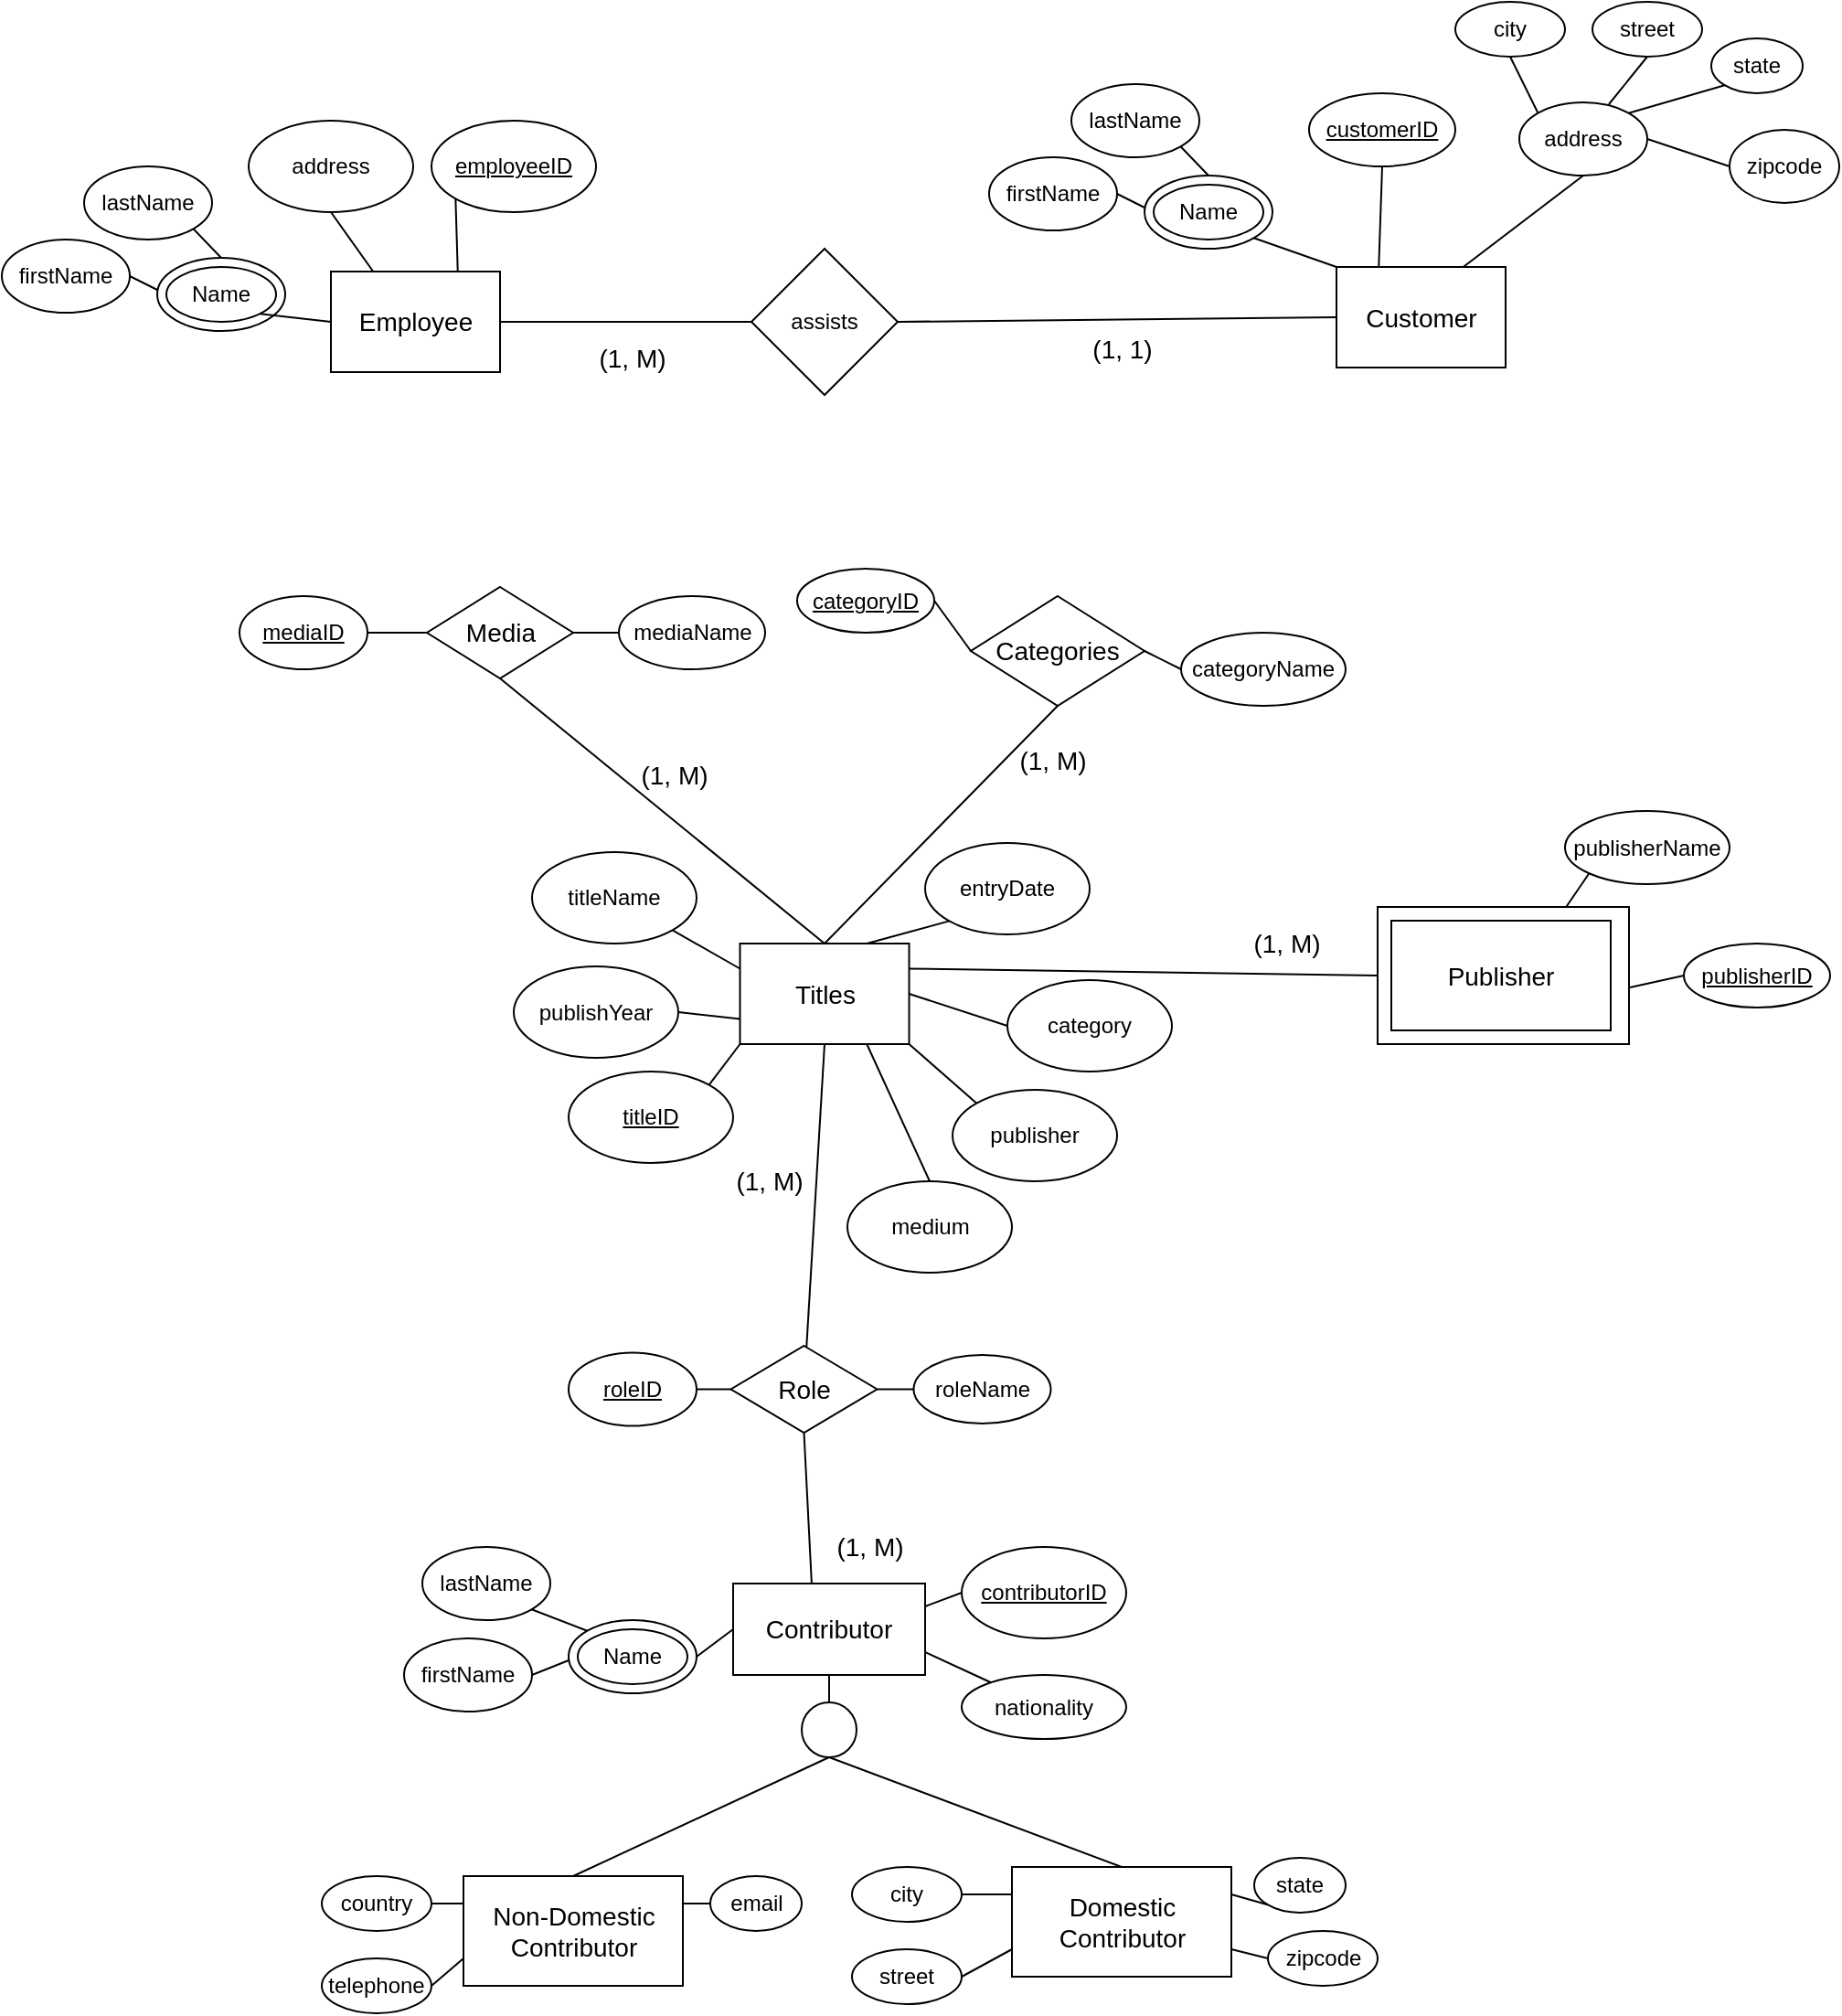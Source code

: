 <mxfile version="13.8.7" type="github">
  <diagram id="oKwaInCrn6BjiO55tSV1" name="Page-1">
    <mxGraphModel dx="15500" dy="8638" grid="1" gridSize="10" guides="1" tooltips="1" connect="1" arrows="1" fold="1" page="1" pageScale="1" pageWidth="850" pageHeight="1100" math="0" shadow="0">
      <root>
        <mxCell id="0" />
        <mxCell id="1" parent="0" />
        <mxCell id="83sN6i_9JTyQKwRUd1wk-8" value="" style="rounded=0;whiteSpace=wrap;html=1;" vertex="1" parent="1">
          <mxGeometry x="642.5" y="565" width="137.5" height="75" as="geometry" />
        </mxCell>
        <mxCell id="sUqxi3b8Aqugcw71bEUu-2" value="&lt;u&gt;employeeID&lt;/u&gt;" style="ellipse;whiteSpace=wrap;html=1;" parent="1" vertex="1">
          <mxGeometry x="125" y="135" width="90" height="50" as="geometry" />
        </mxCell>
        <mxCell id="sUqxi3b8Aqugcw71bEUu-5" value="address" style="ellipse;whiteSpace=wrap;html=1;" parent="1" vertex="1">
          <mxGeometry x="25" y="135" width="90" height="50" as="geometry" />
        </mxCell>
        <mxCell id="sUqxi3b8Aqugcw71bEUu-8" value="&lt;u&gt;customerID&lt;/u&gt;" style="ellipse;whiteSpace=wrap;html=1;" parent="1" vertex="1">
          <mxGeometry x="605" y="120" width="80" height="40" as="geometry" />
        </mxCell>
        <mxCell id="sUqxi3b8Aqugcw71bEUu-9" value="firstName" style="ellipse;whiteSpace=wrap;html=1;" parent="1" vertex="1">
          <mxGeometry x="430" y="155" width="70" height="40" as="geometry" />
        </mxCell>
        <mxCell id="sUqxi3b8Aqugcw71bEUu-10" value="&lt;div&gt;lastName&lt;/div&gt;" style="ellipse;whiteSpace=wrap;html=1;" parent="1" vertex="1">
          <mxGeometry x="475" y="115" width="70" height="40" as="geometry" />
        </mxCell>
        <mxCell id="sUqxi3b8Aqugcw71bEUu-11" value="address" style="ellipse;whiteSpace=wrap;html=1;" parent="1" vertex="1">
          <mxGeometry x="720" y="125" width="70" height="40" as="geometry" />
        </mxCell>
        <mxCell id="sUqxi3b8Aqugcw71bEUu-12" value="city" style="ellipse;whiteSpace=wrap;html=1;" parent="1" vertex="1">
          <mxGeometry x="685" y="70" width="60" height="30" as="geometry" />
        </mxCell>
        <mxCell id="sUqxi3b8Aqugcw71bEUu-13" value="&lt;div&gt;state&lt;/div&gt;" style="ellipse;whiteSpace=wrap;html=1;" parent="1" vertex="1">
          <mxGeometry x="825" y="90" width="50" height="30" as="geometry" />
        </mxCell>
        <mxCell id="sUqxi3b8Aqugcw71bEUu-14" value="zipcode" style="ellipse;whiteSpace=wrap;html=1;" parent="1" vertex="1">
          <mxGeometry x="835" y="140" width="60" height="40" as="geometry" />
        </mxCell>
        <mxCell id="sUqxi3b8Aqugcw71bEUu-15" value="street" style="ellipse;whiteSpace=wrap;html=1;" parent="1" vertex="1">
          <mxGeometry x="760" y="70" width="60" height="30" as="geometry" />
        </mxCell>
        <mxCell id="sUqxi3b8Aqugcw71bEUu-18" value="" style="endArrow=none;html=1;entryX=0.5;entryY=1;entryDx=0;entryDy=0;exitX=0.25;exitY=0;exitDx=0;exitDy=0;" parent="1" source="9zW7e_5ygwajDQlWND0z-40" target="sUqxi3b8Aqugcw71bEUu-5" edge="1">
          <mxGeometry width="50" height="50" relative="1" as="geometry">
            <mxPoint x="85" y="215" as="sourcePoint" />
            <mxPoint x="205" y="375" as="targetPoint" />
          </mxGeometry>
        </mxCell>
        <mxCell id="sUqxi3b8Aqugcw71bEUu-19" value="" style="endArrow=none;html=1;entryX=0;entryY=1;entryDx=0;entryDy=0;exitX=0.75;exitY=0;exitDx=0;exitDy=0;" parent="1" source="9zW7e_5ygwajDQlWND0z-40" target="sUqxi3b8Aqugcw71bEUu-2" edge="1">
          <mxGeometry width="50" height="50" relative="1" as="geometry">
            <mxPoint x="115" y="215" as="sourcePoint" />
            <mxPoint x="205" y="375" as="targetPoint" />
          </mxGeometry>
        </mxCell>
        <mxCell id="sUqxi3b8Aqugcw71bEUu-20" value="" style="endArrow=none;html=1;entryX=0;entryY=0;entryDx=0;entryDy=0;exitX=0.5;exitY=1;exitDx=0;exitDy=0;" parent="1" source="sUqxi3b8Aqugcw71bEUu-12" target="sUqxi3b8Aqugcw71bEUu-11" edge="1">
          <mxGeometry width="50" height="50" relative="1" as="geometry">
            <mxPoint x="695" y="230" as="sourcePoint" />
            <mxPoint x="745" y="180" as="targetPoint" />
          </mxGeometry>
        </mxCell>
        <mxCell id="sUqxi3b8Aqugcw71bEUu-21" value="" style="endArrow=none;html=1;entryX=0.5;entryY=1;entryDx=0;entryDy=0;exitX=0.7;exitY=0.025;exitDx=0;exitDy=0;exitPerimeter=0;" parent="1" source="sUqxi3b8Aqugcw71bEUu-11" target="sUqxi3b8Aqugcw71bEUu-15" edge="1">
          <mxGeometry width="50" height="50" relative="1" as="geometry">
            <mxPoint x="695" y="230" as="sourcePoint" />
            <mxPoint x="785" y="95" as="targetPoint" />
          </mxGeometry>
        </mxCell>
        <mxCell id="sUqxi3b8Aqugcw71bEUu-22" value="" style="endArrow=none;html=1;entryX=0;entryY=1;entryDx=0;entryDy=0;exitX=1;exitY=0;exitDx=0;exitDy=0;" parent="1" source="sUqxi3b8Aqugcw71bEUu-11" target="sUqxi3b8Aqugcw71bEUu-13" edge="1">
          <mxGeometry width="50" height="50" relative="1" as="geometry">
            <mxPoint x="695" y="230" as="sourcePoint" />
            <mxPoint x="745" y="180" as="targetPoint" />
          </mxGeometry>
        </mxCell>
        <mxCell id="sUqxi3b8Aqugcw71bEUu-23" value="" style="endArrow=none;html=1;entryX=0;entryY=0.5;entryDx=0;entryDy=0;exitX=1;exitY=0.5;exitDx=0;exitDy=0;" parent="1" source="sUqxi3b8Aqugcw71bEUu-11" target="sUqxi3b8Aqugcw71bEUu-14" edge="1">
          <mxGeometry width="50" height="50" relative="1" as="geometry">
            <mxPoint x="695" y="230" as="sourcePoint" />
            <mxPoint x="745" y="180" as="targetPoint" />
          </mxGeometry>
        </mxCell>
        <mxCell id="sUqxi3b8Aqugcw71bEUu-24" value="" style="endArrow=none;html=1;entryX=0.25;entryY=0;entryDx=0;entryDy=0;exitX=0.5;exitY=1;exitDx=0;exitDy=0;" parent="1" source="sUqxi3b8Aqugcw71bEUu-8" target="9zW7e_5ygwajDQlWND0z-41" edge="1">
          <mxGeometry width="50" height="50" relative="1" as="geometry">
            <mxPoint x="620" y="15" as="sourcePoint" />
            <mxPoint x="660" y="200" as="targetPoint" />
          </mxGeometry>
        </mxCell>
        <mxCell id="sUqxi3b8Aqugcw71bEUu-25" value="" style="endArrow=none;html=1;exitX=1;exitY=1;exitDx=0;exitDy=0;entryX=0.5;entryY=0;entryDx=0;entryDy=0;" parent="1" source="sUqxi3b8Aqugcw71bEUu-10" target="YFgNEAuhbHy6hyC9nH0_-4" edge="1">
          <mxGeometry width="50" height="50" relative="1" as="geometry">
            <mxPoint x="480" y="-115" as="sourcePoint" />
            <mxPoint x="530" y="-165" as="targetPoint" />
          </mxGeometry>
        </mxCell>
        <mxCell id="sUqxi3b8Aqugcw71bEUu-26" value="" style="endArrow=none;html=1;entryX=1;entryY=0.5;entryDx=0;entryDy=0;exitX=0;exitY=0.5;exitDx=0;exitDy=0;" parent="1" source="YFgNEAuhbHy6hyC9nH0_-5" target="sUqxi3b8Aqugcw71bEUu-9" edge="1">
          <mxGeometry width="50" height="50" relative="1" as="geometry">
            <mxPoint x="480" y="-115" as="sourcePoint" />
            <mxPoint x="530" y="-165" as="targetPoint" />
          </mxGeometry>
        </mxCell>
        <mxCell id="sUqxi3b8Aqugcw71bEUu-27" value="" style="endArrow=none;html=1;entryX=0.75;entryY=0;entryDx=0;entryDy=0;exitX=0.5;exitY=1;exitDx=0;exitDy=0;" parent="1" source="sUqxi3b8Aqugcw71bEUu-11" target="9zW7e_5ygwajDQlWND0z-41" edge="1">
          <mxGeometry width="50" height="50" relative="1" as="geometry">
            <mxPoint x="620" y="15" as="sourcePoint" />
            <mxPoint x="690" y="200" as="targetPoint" />
          </mxGeometry>
        </mxCell>
        <mxCell id="sUqxi3b8Aqugcw71bEUu-31" value="&lt;u&gt;mediaID&lt;/u&gt;" style="ellipse;whiteSpace=wrap;html=1;" parent="1" vertex="1">
          <mxGeometry x="20" y="395" width="70" height="40" as="geometry" />
        </mxCell>
        <mxCell id="sUqxi3b8Aqugcw71bEUu-32" value="mediaName" style="ellipse;whiteSpace=wrap;html=1;" parent="1" vertex="1">
          <mxGeometry x="227.5" y="395" width="80" height="40" as="geometry" />
        </mxCell>
        <mxCell id="sUqxi3b8Aqugcw71bEUu-33" value="" style="endArrow=none;html=1;entryX=0;entryY=0.5;entryDx=0;entryDy=0;exitX=1;exitY=0.5;exitDx=0;exitDy=0;" parent="1" source="YFgNEAuhbHy6hyC9nH0_-21" target="sUqxi3b8Aqugcw71bEUu-32" edge="1">
          <mxGeometry width="50" height="50" relative="1" as="geometry">
            <mxPoint x="227.5" y="415" as="sourcePoint" />
            <mxPoint x="327.5" y="395" as="targetPoint" />
          </mxGeometry>
        </mxCell>
        <mxCell id="sUqxi3b8Aqugcw71bEUu-34" value="" style="endArrow=none;html=1;entryX=1;entryY=0.5;entryDx=0;entryDy=0;exitX=0;exitY=0.5;exitDx=0;exitDy=0;" parent="1" source="YFgNEAuhbHy6hyC9nH0_-21" target="sUqxi3b8Aqugcw71bEUu-31" edge="1">
          <mxGeometry width="50" height="50" relative="1" as="geometry">
            <mxPoint x="107.5" y="415" as="sourcePoint" />
            <mxPoint x="327.5" y="395" as="targetPoint" />
          </mxGeometry>
        </mxCell>
        <mxCell id="sUqxi3b8Aqugcw71bEUu-37" value="&lt;u&gt;titleID&lt;/u&gt;" style="ellipse;whiteSpace=wrap;html=1;" parent="1" vertex="1">
          <mxGeometry x="200" y="655" width="90" height="50" as="geometry" />
        </mxCell>
        <mxCell id="sUqxi3b8Aqugcw71bEUu-38" value="category" style="ellipse;whiteSpace=wrap;html=1;" parent="1" vertex="1">
          <mxGeometry x="440" y="605" width="90" height="50" as="geometry" />
        </mxCell>
        <mxCell id="sUqxi3b8Aqugcw71bEUu-40" value="publishYear" style="ellipse;whiteSpace=wrap;html=1;" parent="1" vertex="1">
          <mxGeometry x="170" y="597.5" width="90" height="50" as="geometry" />
        </mxCell>
        <mxCell id="sUqxi3b8Aqugcw71bEUu-41" value="titleName" style="ellipse;whiteSpace=wrap;html=1;" parent="1" vertex="1">
          <mxGeometry x="180" y="535" width="90" height="50" as="geometry" />
        </mxCell>
        <mxCell id="sUqxi3b8Aqugcw71bEUu-43" value="entryDate" style="ellipse;whiteSpace=wrap;html=1;" parent="1" vertex="1">
          <mxGeometry x="395" y="530" width="90" height="50" as="geometry" />
        </mxCell>
        <mxCell id="sUqxi3b8Aqugcw71bEUu-44" value="publisher" style="ellipse;whiteSpace=wrap;html=1;" parent="1" vertex="1">
          <mxGeometry x="410" y="665" width="90" height="50" as="geometry" />
        </mxCell>
        <mxCell id="sUqxi3b8Aqugcw71bEUu-45" value="" style="endArrow=none;html=1;entryX=1;entryY=0.5;entryDx=0;entryDy=0;exitX=0;exitY=0.5;exitDx=0;exitDy=0;" parent="1" source="sUqxi3b8Aqugcw71bEUu-38" target="9zW7e_5ygwajDQlWND0z-24" edge="1">
          <mxGeometry width="50" height="50" relative="1" as="geometry">
            <mxPoint x="450" y="565" as="sourcePoint" />
            <mxPoint x="407.5" y="610" as="targetPoint" />
          </mxGeometry>
        </mxCell>
        <mxCell id="sUqxi3b8Aqugcw71bEUu-46" value="" style="endArrow=none;html=1;entryX=1;entryY=1;entryDx=0;entryDy=0;exitX=0;exitY=0;exitDx=0;exitDy=0;" parent="1" source="sUqxi3b8Aqugcw71bEUu-44" target="9zW7e_5ygwajDQlWND0z-24" edge="1">
          <mxGeometry width="50" height="50" relative="1" as="geometry">
            <mxPoint x="450" y="565" as="sourcePoint" />
            <mxPoint x="377.5" y="640" as="targetPoint" />
          </mxGeometry>
        </mxCell>
        <mxCell id="sUqxi3b8Aqugcw71bEUu-47" value="" style="endArrow=none;html=1;entryX=0;entryY=1;entryDx=0;entryDy=0;exitX=0.75;exitY=0;exitDx=0;exitDy=0;" parent="1" source="9zW7e_5ygwajDQlWND0z-24" target="sUqxi3b8Aqugcw71bEUu-43" edge="1">
          <mxGeometry width="50" height="50" relative="1" as="geometry">
            <mxPoint x="377.5" y="580" as="sourcePoint" />
            <mxPoint x="500" y="515" as="targetPoint" />
          </mxGeometry>
        </mxCell>
        <mxCell id="sUqxi3b8Aqugcw71bEUu-48" value="" style="endArrow=none;html=1;entryX=1;entryY=0;entryDx=0;entryDy=0;exitX=0;exitY=1;exitDx=0;exitDy=0;" parent="1" source="9zW7e_5ygwajDQlWND0z-24" target="sUqxi3b8Aqugcw71bEUu-37" edge="1">
          <mxGeometry width="50" height="50" relative="1" as="geometry">
            <mxPoint x="317.5" y="640" as="sourcePoint" />
            <mxPoint x="500" y="515" as="targetPoint" />
          </mxGeometry>
        </mxCell>
        <mxCell id="sUqxi3b8Aqugcw71bEUu-49" value="" style="endArrow=none;html=1;entryX=1;entryY=0.5;entryDx=0;entryDy=0;exitX=0;exitY=0.75;exitDx=0;exitDy=0;" parent="1" source="9zW7e_5ygwajDQlWND0z-24" target="sUqxi3b8Aqugcw71bEUu-40" edge="1">
          <mxGeometry width="50" height="50" relative="1" as="geometry">
            <mxPoint x="287.5" y="610" as="sourcePoint" />
            <mxPoint x="500" y="515" as="targetPoint" />
          </mxGeometry>
        </mxCell>
        <mxCell id="sUqxi3b8Aqugcw71bEUu-50" value="" style="endArrow=none;html=1;entryX=1;entryY=1;entryDx=0;entryDy=0;exitX=0;exitY=0.25;exitDx=0;exitDy=0;" parent="1" source="9zW7e_5ygwajDQlWND0z-24" target="sUqxi3b8Aqugcw71bEUu-41" edge="1">
          <mxGeometry width="50" height="50" relative="1" as="geometry">
            <mxPoint x="287.5" y="595" as="sourcePoint" />
            <mxPoint x="500" y="515" as="targetPoint" />
          </mxGeometry>
        </mxCell>
        <mxCell id="sUqxi3b8Aqugcw71bEUu-52" value="&lt;u&gt;contributorID&lt;/u&gt;" style="ellipse;whiteSpace=wrap;html=1;" parent="1" vertex="1">
          <mxGeometry x="415" y="915" width="90" height="50" as="geometry" />
        </mxCell>
        <mxCell id="sUqxi3b8Aqugcw71bEUu-55" value="nationality" style="ellipse;whiteSpace=wrap;html=1;" parent="1" vertex="1">
          <mxGeometry x="415" y="985" width="90" height="35" as="geometry" />
        </mxCell>
        <mxCell id="sUqxi3b8Aqugcw71bEUu-56" value="" style="endArrow=none;html=1;entryX=1;entryY=0.75;entryDx=0;entryDy=0;" parent="1" source="sUqxi3b8Aqugcw71bEUu-55" target="9zW7e_5ygwajDQlWND0z-39" edge="1">
          <mxGeometry width="50" height="50" relative="1" as="geometry">
            <mxPoint x="200" y="745" as="sourcePoint" />
            <mxPoint x="402.5" y="970" as="targetPoint" />
          </mxGeometry>
        </mxCell>
        <mxCell id="sUqxi3b8Aqugcw71bEUu-59" value="" style="endArrow=none;html=1;entryX=0;entryY=0.5;entryDx=0;entryDy=0;exitX=1;exitY=0.25;exitDx=0;exitDy=0;" parent="1" source="9zW7e_5ygwajDQlWND0z-39" target="sUqxi3b8Aqugcw71bEUu-52" edge="1">
          <mxGeometry width="50" height="50" relative="1" as="geometry">
            <mxPoint x="402.5" y="955" as="sourcePoint" />
            <mxPoint x="250" y="695" as="targetPoint" />
          </mxGeometry>
        </mxCell>
        <mxCell id="sUqxi3b8Aqugcw71bEUu-64" value="&lt;u&gt;roleID&lt;/u&gt;" style="ellipse;whiteSpace=wrap;html=1;" parent="1" vertex="1">
          <mxGeometry x="200" y="808.75" width="70" height="40" as="geometry" />
        </mxCell>
        <mxCell id="sUqxi3b8Aqugcw71bEUu-65" value="&lt;div&gt;roleName&lt;/div&gt;" style="ellipse;whiteSpace=wrap;html=1;" parent="1" vertex="1">
          <mxGeometry x="388.75" y="810" width="75" height="37.5" as="geometry" />
        </mxCell>
        <mxCell id="sUqxi3b8Aqugcw71bEUu-66" value="" style="endArrow=none;html=1;exitX=1;exitY=0.5;exitDx=0;exitDy=0;entryX=0;entryY=0.5;entryDx=0;entryDy=0;" parent="1" source="sUqxi3b8Aqugcw71bEUu-64" target="YFgNEAuhbHy6hyC9nH0_-1" edge="1">
          <mxGeometry width="50" height="50" relative="1" as="geometry">
            <mxPoint x="458.75" y="822.5" as="sourcePoint" />
            <mxPoint x="293.75" y="812.5" as="targetPoint" />
          </mxGeometry>
        </mxCell>
        <mxCell id="sUqxi3b8Aqugcw71bEUu-67" value="" style="endArrow=none;html=1;exitX=1;exitY=0.5;exitDx=0;exitDy=0;entryX=0;entryY=0.5;entryDx=0;entryDy=0;" parent="1" source="YFgNEAuhbHy6hyC9nH0_-1" target="sUqxi3b8Aqugcw71bEUu-65" edge="1">
          <mxGeometry width="50" height="50" relative="1" as="geometry">
            <mxPoint x="378.75" y="812.5" as="sourcePoint" />
            <mxPoint x="508.75" y="772.5" as="targetPoint" />
          </mxGeometry>
        </mxCell>
        <mxCell id="sUqxi3b8Aqugcw71bEUu-69" value="street" style="ellipse;whiteSpace=wrap;html=1;" parent="1" vertex="1">
          <mxGeometry x="355" y="1135" width="60" height="30" as="geometry" />
        </mxCell>
        <mxCell id="sUqxi3b8Aqugcw71bEUu-70" value="city" style="ellipse;whiteSpace=wrap;html=1;" parent="1" vertex="1">
          <mxGeometry x="355" y="1090" width="60" height="30" as="geometry" />
        </mxCell>
        <mxCell id="sUqxi3b8Aqugcw71bEUu-72" value="&lt;div&gt;state&lt;/div&gt;" style="ellipse;whiteSpace=wrap;html=1;" parent="1" vertex="1">
          <mxGeometry x="575" y="1085" width="50" height="30" as="geometry" />
        </mxCell>
        <mxCell id="sUqxi3b8Aqugcw71bEUu-73" value="zipcode" style="ellipse;whiteSpace=wrap;html=1;" parent="1" vertex="1">
          <mxGeometry x="582.5" y="1125" width="60" height="30" as="geometry" />
        </mxCell>
        <mxCell id="sUqxi3b8Aqugcw71bEUu-74" value="" style="endArrow=none;html=1;entryX=1;entryY=0.75;entryDx=0;entryDy=0;exitX=0;exitY=0.5;exitDx=0;exitDy=0;" parent="1" source="sUqxi3b8Aqugcw71bEUu-73" target="9zW7e_5ygwajDQlWND0z-38" edge="1">
          <mxGeometry width="50" height="50" relative="1" as="geometry">
            <mxPoint x="815" y="1085" as="sourcePoint" />
            <mxPoint x="555" y="1145" as="targetPoint" />
          </mxGeometry>
        </mxCell>
        <mxCell id="sUqxi3b8Aqugcw71bEUu-75" value="" style="endArrow=none;html=1;entryX=1;entryY=0.25;entryDx=0;entryDy=0;exitX=0;exitY=1;exitDx=0;exitDy=0;" parent="1" source="sUqxi3b8Aqugcw71bEUu-72" target="9zW7e_5ygwajDQlWND0z-38" edge="1">
          <mxGeometry width="50" height="50" relative="1" as="geometry">
            <mxPoint x="815" y="1085" as="sourcePoint" />
            <mxPoint x="555" y="1115" as="targetPoint" />
          </mxGeometry>
        </mxCell>
        <mxCell id="sUqxi3b8Aqugcw71bEUu-76" value="" style="endArrow=none;html=1;entryX=1;entryY=0.5;entryDx=0;entryDy=0;exitX=0;exitY=0.75;exitDx=0;exitDy=0;" parent="1" source="9zW7e_5ygwajDQlWND0z-38" target="sUqxi3b8Aqugcw71bEUu-69" edge="1">
          <mxGeometry width="50" height="50" relative="1" as="geometry">
            <mxPoint x="435" y="1145" as="sourcePoint" />
            <mxPoint x="865" y="1035" as="targetPoint" />
          </mxGeometry>
        </mxCell>
        <mxCell id="sUqxi3b8Aqugcw71bEUu-77" value="" style="endArrow=none;html=1;exitX=1;exitY=0.5;exitDx=0;exitDy=0;entryX=0;entryY=0.25;entryDx=0;entryDy=0;" parent="1" source="sUqxi3b8Aqugcw71bEUu-70" target="9zW7e_5ygwajDQlWND0z-38" edge="1">
          <mxGeometry width="50" height="50" relative="1" as="geometry">
            <mxPoint x="815" y="1085" as="sourcePoint" />
            <mxPoint x="435" y="1115" as="targetPoint" />
          </mxGeometry>
        </mxCell>
        <mxCell id="sUqxi3b8Aqugcw71bEUu-80" value="publisherName" style="ellipse;whiteSpace=wrap;html=1;" parent="1" vertex="1">
          <mxGeometry x="745" y="512.5" width="90" height="40" as="geometry" />
        </mxCell>
        <mxCell id="sUqxi3b8Aqugcw71bEUu-81" value="&lt;u&gt;publisherID&lt;/u&gt;" style="ellipse;whiteSpace=wrap;html=1;" parent="1" vertex="1">
          <mxGeometry x="810" y="585" width="80" height="35" as="geometry" />
        </mxCell>
        <mxCell id="sUqxi3b8Aqugcw71bEUu-82" value="" style="endArrow=none;html=1;exitX=0.75;exitY=0;exitDx=0;exitDy=0;entryX=0;entryY=1;entryDx=0;entryDy=0;" parent="1" source="83sN6i_9JTyQKwRUd1wk-8" target="sUqxi3b8Aqugcw71bEUu-80" edge="1">
          <mxGeometry width="50" height="50" relative="1" as="geometry">
            <mxPoint x="735" y="577.5" as="sourcePoint" />
            <mxPoint x="1060" y="622.5" as="targetPoint" />
          </mxGeometry>
        </mxCell>
        <mxCell id="sUqxi3b8Aqugcw71bEUu-83" value="" style="endArrow=none;html=1;exitX=0;exitY=0.5;exitDx=0;exitDy=0;entryX=1.004;entryY=0.587;entryDx=0;entryDy=0;entryPerimeter=0;" parent="1" source="sUqxi3b8Aqugcw71bEUu-81" target="83sN6i_9JTyQKwRUd1wk-8" edge="1">
          <mxGeometry width="50" height="50" relative="1" as="geometry">
            <mxPoint x="1010" y="672.5" as="sourcePoint" />
            <mxPoint x="765" y="607.5" as="targetPoint" />
          </mxGeometry>
        </mxCell>
        <mxCell id="sUqxi3b8Aqugcw71bEUu-84" value="&lt;u&gt;categoryID&lt;/u&gt;" style="ellipse;whiteSpace=wrap;html=1;" parent="1" vertex="1">
          <mxGeometry x="325" y="380" width="75" height="35" as="geometry" />
        </mxCell>
        <mxCell id="sUqxi3b8Aqugcw71bEUu-85" value="categoryName" style="ellipse;whiteSpace=wrap;html=1;" parent="1" vertex="1">
          <mxGeometry x="535" y="415" width="90" height="40" as="geometry" />
        </mxCell>
        <mxCell id="sUqxi3b8Aqugcw71bEUu-86" value="" style="endArrow=none;html=1;entryX=0;entryY=0.5;entryDx=0;entryDy=0;exitX=1;exitY=0.5;exitDx=0;exitDy=0;" parent="1" source="9zW7e_5ygwajDQlWND0z-28" target="sUqxi3b8Aqugcw71bEUu-85" edge="1">
          <mxGeometry width="50" height="50" relative="1" as="geometry">
            <mxPoint x="517.5" y="402.5" as="sourcePoint" />
            <mxPoint x="530" y="295" as="targetPoint" />
          </mxGeometry>
        </mxCell>
        <mxCell id="sUqxi3b8Aqugcw71bEUu-87" value="" style="endArrow=none;html=1;entryX=0;entryY=0.5;entryDx=0;entryDy=0;exitX=1;exitY=0.5;exitDx=0;exitDy=0;" parent="1" source="sUqxi3b8Aqugcw71bEUu-84" target="9zW7e_5ygwajDQlWND0z-28" edge="1">
          <mxGeometry width="50" height="50" relative="1" as="geometry">
            <mxPoint x="410" y="393" as="sourcePoint" />
            <mxPoint x="422.5" y="402.5" as="targetPoint" />
          </mxGeometry>
        </mxCell>
        <mxCell id="YFgNEAuhbHy6hyC9nH0_-1" value="&lt;font style=&quot;font-size: 14px&quot;&gt;Role&lt;/font&gt;" style="rhombus;whiteSpace=wrap;html=1;" parent="1" vertex="1">
          <mxGeometry x="288.75" y="805" width="80" height="47.5" as="geometry" />
        </mxCell>
        <mxCell id="YFgNEAuhbHy6hyC9nH0_-4" value="" style="ellipse;whiteSpace=wrap;html=1;" parent="1" vertex="1">
          <mxGeometry x="515" y="165" width="70" height="40" as="geometry" />
        </mxCell>
        <mxCell id="YFgNEAuhbHy6hyC9nH0_-5" value="Name" style="ellipse;whiteSpace=wrap;html=1;" parent="1" vertex="1">
          <mxGeometry x="520" y="170" width="60" height="30" as="geometry" />
        </mxCell>
        <mxCell id="9zW7e_5ygwajDQlWND0z-5" value="assists" style="rhombus;whiteSpace=wrap;html=1;" parent="1" vertex="1">
          <mxGeometry x="300" y="205" width="80" height="80" as="geometry" />
        </mxCell>
        <mxCell id="YFgNEAuhbHy6hyC9nH0_-6" value="firstName" style="ellipse;whiteSpace=wrap;html=1;" parent="1" vertex="1">
          <mxGeometry x="-110" y="200" width="70" height="40" as="geometry" />
        </mxCell>
        <mxCell id="9zW7e_5ygwajDQlWND0z-6" value="" style="endArrow=none;html=1;exitX=1;exitY=0.5;exitDx=0;exitDy=0;entryX=0;entryY=0.5;entryDx=0;entryDy=0;" parent="1" source="9zW7e_5ygwajDQlWND0z-5" target="9zW7e_5ygwajDQlWND0z-41" edge="1">
          <mxGeometry width="50" height="50" relative="1" as="geometry">
            <mxPoint x="380" y="375" as="sourcePoint" />
            <mxPoint x="600" y="245" as="targetPoint" />
          </mxGeometry>
        </mxCell>
        <mxCell id="YFgNEAuhbHy6hyC9nH0_-7" value="&lt;div&gt;lastName&lt;/div&gt;" style="ellipse;whiteSpace=wrap;html=1;" parent="1" vertex="1">
          <mxGeometry x="-65" y="160" width="70" height="40" as="geometry" />
        </mxCell>
        <mxCell id="9zW7e_5ygwajDQlWND0z-7" value="" style="endArrow=none;html=1;exitX=1;exitY=0.5;exitDx=0;exitDy=0;entryX=0;entryY=0.5;entryDx=0;entryDy=0;" parent="1" source="9zW7e_5ygwajDQlWND0z-40" target="9zW7e_5ygwajDQlWND0z-5" edge="1">
          <mxGeometry width="50" height="50" relative="1" as="geometry">
            <mxPoint x="175" y="245" as="sourcePoint" />
            <mxPoint x="280" y="210" as="targetPoint" />
          </mxGeometry>
        </mxCell>
        <mxCell id="YFgNEAuhbHy6hyC9nH0_-8" value="" style="endArrow=none;html=1;exitX=1;exitY=1;exitDx=0;exitDy=0;entryX=0.5;entryY=0;entryDx=0;entryDy=0;" parent="1" source="YFgNEAuhbHy6hyC9nH0_-7" target="YFgNEAuhbHy6hyC9nH0_-10" edge="1">
          <mxGeometry width="50" height="50" relative="1" as="geometry">
            <mxPoint x="-60" y="-70" as="sourcePoint" />
            <mxPoint x="-10" y="-120" as="targetPoint" />
          </mxGeometry>
        </mxCell>
        <mxCell id="YFgNEAuhbHy6hyC9nH0_-9" value="" style="endArrow=none;html=1;entryX=1;entryY=0.5;entryDx=0;entryDy=0;exitX=0;exitY=0.5;exitDx=0;exitDy=0;" parent="1" source="YFgNEAuhbHy6hyC9nH0_-11" target="YFgNEAuhbHy6hyC9nH0_-6" edge="1">
          <mxGeometry width="50" height="50" relative="1" as="geometry">
            <mxPoint x="-60" y="-70" as="sourcePoint" />
            <mxPoint x="-10" y="-120" as="targetPoint" />
          </mxGeometry>
        </mxCell>
        <mxCell id="YFgNEAuhbHy6hyC9nH0_-10" value="" style="ellipse;whiteSpace=wrap;html=1;" parent="1" vertex="1">
          <mxGeometry x="-25" y="210" width="70" height="40" as="geometry" />
        </mxCell>
        <mxCell id="YFgNEAuhbHy6hyC9nH0_-11" value="Name" style="ellipse;whiteSpace=wrap;html=1;" parent="1" vertex="1">
          <mxGeometry x="-20" y="215" width="60" height="30" as="geometry" />
        </mxCell>
        <mxCell id="YFgNEAuhbHy6hyC9nH0_-12" value="" style="endArrow=none;html=1;entryX=0;entryY=0;entryDx=0;entryDy=0;exitX=1;exitY=1;exitDx=0;exitDy=0;" parent="1" source="YFgNEAuhbHy6hyC9nH0_-4" target="9zW7e_5ygwajDQlWND0z-41" edge="1">
          <mxGeometry width="50" height="50" relative="1" as="geometry">
            <mxPoint x="520" y="345" as="sourcePoint" />
            <mxPoint x="600" y="230" as="targetPoint" />
          </mxGeometry>
        </mxCell>
        <mxCell id="YFgNEAuhbHy6hyC9nH0_-13" value="" style="endArrow=none;html=1;entryX=0;entryY=0.5;entryDx=0;entryDy=0;exitX=1;exitY=1;exitDx=0;exitDy=0;" parent="1" source="YFgNEAuhbHy6hyC9nH0_-11" target="9zW7e_5ygwajDQlWND0z-40" edge="1">
          <mxGeometry width="50" height="50" relative="1" as="geometry">
            <mxPoint x="330" y="375" as="sourcePoint" />
            <mxPoint x="55" y="260" as="targetPoint" />
          </mxGeometry>
        </mxCell>
        <mxCell id="YFgNEAuhbHy6hyC9nH0_-14" value="firstName" style="ellipse;whiteSpace=wrap;html=1;" parent="1" vertex="1">
          <mxGeometry x="110" y="965" width="70" height="40" as="geometry" />
        </mxCell>
        <mxCell id="YFgNEAuhbHy6hyC9nH0_-15" value="&lt;div&gt;lastName&lt;/div&gt;" style="ellipse;whiteSpace=wrap;html=1;" parent="1" vertex="1">
          <mxGeometry x="120" y="915" width="70" height="40" as="geometry" />
        </mxCell>
        <mxCell id="YFgNEAuhbHy6hyC9nH0_-16" value="" style="endArrow=none;html=1;exitX=1;exitY=1;exitDx=0;exitDy=0;entryX=0;entryY=0;entryDx=0;entryDy=0;" parent="1" source="YFgNEAuhbHy6hyC9nH0_-15" target="YFgNEAuhbHy6hyC9nH0_-18" edge="1">
          <mxGeometry width="50" height="50" relative="1" as="geometry">
            <mxPoint x="165" y="655" as="sourcePoint" />
            <mxPoint x="215" y="605" as="targetPoint" />
          </mxGeometry>
        </mxCell>
        <mxCell id="YFgNEAuhbHy6hyC9nH0_-17" value="" style="endArrow=none;html=1;entryX=1;entryY=0.5;entryDx=0;entryDy=0;exitX=0;exitY=0.5;exitDx=0;exitDy=0;" parent="1" source="YFgNEAuhbHy6hyC9nH0_-19" target="YFgNEAuhbHy6hyC9nH0_-14" edge="1">
          <mxGeometry width="50" height="50" relative="1" as="geometry">
            <mxPoint x="165" y="655" as="sourcePoint" />
            <mxPoint x="215" y="605" as="targetPoint" />
          </mxGeometry>
        </mxCell>
        <mxCell id="YFgNEAuhbHy6hyC9nH0_-18" value="" style="ellipse;whiteSpace=wrap;html=1;" parent="1" vertex="1">
          <mxGeometry x="200" y="955" width="70" height="40" as="geometry" />
        </mxCell>
        <mxCell id="YFgNEAuhbHy6hyC9nH0_-19" value="Name" style="ellipse;whiteSpace=wrap;html=1;" parent="1" vertex="1">
          <mxGeometry x="205" y="960" width="60" height="30" as="geometry" />
        </mxCell>
        <mxCell id="YFgNEAuhbHy6hyC9nH0_-20" value="" style="endArrow=none;html=1;exitX=1;exitY=0.5;exitDx=0;exitDy=0;entryX=0;entryY=0.5;entryDx=0;entryDy=0;" parent="1" source="YFgNEAuhbHy6hyC9nH0_-18" target="9zW7e_5ygwajDQlWND0z-39" edge="1">
          <mxGeometry width="50" height="50" relative="1" as="geometry">
            <mxPoint x="420" y="995" as="sourcePoint" />
            <mxPoint x="282.5" y="970" as="targetPoint" />
          </mxGeometry>
        </mxCell>
        <mxCell id="YFgNEAuhbHy6hyC9nH0_-21" value="&lt;font style=&quot;font-size: 14px&quot;&gt;Media&lt;/font&gt;" style="rhombus;whiteSpace=wrap;html=1;" parent="1" vertex="1">
          <mxGeometry x="122.5" y="390" width="80" height="50" as="geometry" />
        </mxCell>
        <mxCell id="9zW7e_5ygwajDQlWND0z-9" value="telephone" style="ellipse;whiteSpace=wrap;html=1;" parent="1" vertex="1">
          <mxGeometry x="65" y="1140" width="60" height="30" as="geometry" />
        </mxCell>
        <mxCell id="9zW7e_5ygwajDQlWND0z-10" value="country" style="ellipse;whiteSpace=wrap;html=1;" parent="1" vertex="1">
          <mxGeometry x="65" y="1095" width="60" height="30" as="geometry" />
        </mxCell>
        <mxCell id="9zW7e_5ygwajDQlWND0z-11" value="email" style="ellipse;whiteSpace=wrap;html=1;" parent="1" vertex="1">
          <mxGeometry x="277.5" y="1095" width="50" height="30" as="geometry" />
        </mxCell>
        <mxCell id="9zW7e_5ygwajDQlWND0z-12" value="" style="endArrow=none;html=1;entryX=1;entryY=0.25;entryDx=0;entryDy=0;exitX=0;exitY=0.5;exitDx=0;exitDy=0;" parent="1" source="9zW7e_5ygwajDQlWND0z-11" target="9zW7e_5ygwajDQlWND0z-36" edge="1">
          <mxGeometry width="50" height="50" relative="1" as="geometry">
            <mxPoint x="525" y="1090" as="sourcePoint" />
            <mxPoint x="265.0" y="1120" as="targetPoint" />
          </mxGeometry>
        </mxCell>
        <mxCell id="9zW7e_5ygwajDQlWND0z-13" value="" style="endArrow=none;html=1;entryX=1;entryY=0.5;entryDx=0;entryDy=0;exitX=0;exitY=0.75;exitDx=0;exitDy=0;" parent="1" source="9zW7e_5ygwajDQlWND0z-36" target="9zW7e_5ygwajDQlWND0z-9" edge="1">
          <mxGeometry width="50" height="50" relative="1" as="geometry">
            <mxPoint x="145.0" y="1150" as="sourcePoint" />
            <mxPoint x="575" y="1040" as="targetPoint" />
          </mxGeometry>
        </mxCell>
        <mxCell id="9zW7e_5ygwajDQlWND0z-14" value="" style="endArrow=none;html=1;exitX=1;exitY=0.5;exitDx=0;exitDy=0;entryX=0;entryY=0.25;entryDx=0;entryDy=0;" parent="1" source="9zW7e_5ygwajDQlWND0z-10" target="9zW7e_5ygwajDQlWND0z-36" edge="1">
          <mxGeometry width="50" height="50" relative="1" as="geometry">
            <mxPoint x="525" y="1090" as="sourcePoint" />
            <mxPoint x="145.0" y="1120" as="targetPoint" />
          </mxGeometry>
        </mxCell>
        <mxCell id="9zW7e_5ygwajDQlWND0z-15" value="medium" style="ellipse;whiteSpace=wrap;html=1;" parent="1" vertex="1">
          <mxGeometry x="352.5" y="715" width="90" height="50" as="geometry" />
        </mxCell>
        <mxCell id="9zW7e_5ygwajDQlWND0z-16" value="" style="endArrow=none;html=1;entryX=0.5;entryY=0;entryDx=0;entryDy=0;exitX=0.75;exitY=1;exitDx=0;exitDy=0;" parent="1" source="9zW7e_5ygwajDQlWND0z-24" target="9zW7e_5ygwajDQlWND0z-15" edge="1">
          <mxGeometry width="50" height="50" relative="1" as="geometry">
            <mxPoint x="347.5" y="580" as="sourcePoint" />
            <mxPoint x="305" y="585" as="targetPoint" />
          </mxGeometry>
        </mxCell>
        <mxCell id="9zW7e_5ygwajDQlWND0z-17" value="" style="endArrow=none;html=1;entryX=0.5;entryY=1;entryDx=0;entryDy=0;exitX=0.5;exitY=0;exitDx=0;exitDy=0;" parent="1" source="9zW7e_5ygwajDQlWND0z-36" target="9zW7e_5ygwajDQlWND0z-29" edge="1">
          <mxGeometry width="50" height="50" relative="1" as="geometry">
            <mxPoint x="205.0" y="1145" as="sourcePoint" />
            <mxPoint x="420" y="980" as="targetPoint" />
          </mxGeometry>
        </mxCell>
        <mxCell id="9zW7e_5ygwajDQlWND0z-18" value="" style="endArrow=none;html=1;entryX=0.5;entryY=1;entryDx=0;entryDy=0;exitX=0.5;exitY=0;exitDx=0;exitDy=0;" parent="1" source="9zW7e_5ygwajDQlWND0z-38" target="9zW7e_5ygwajDQlWND0z-29" edge="1">
          <mxGeometry width="50" height="50" relative="1" as="geometry">
            <mxPoint x="495" y="1140" as="sourcePoint" />
            <mxPoint x="360" y="995" as="targetPoint" />
          </mxGeometry>
        </mxCell>
        <mxCell id="9zW7e_5ygwajDQlWND0z-19" value="" style="endArrow=none;html=1;entryX=0.5;entryY=1;entryDx=0;entryDy=0;" parent="1" source="YFgNEAuhbHy6hyC9nH0_-1" target="9zW7e_5ygwajDQlWND0z-24" edge="1">
          <mxGeometry width="50" height="50" relative="1" as="geometry">
            <mxPoint x="235" y="885" as="sourcePoint" />
            <mxPoint x="347.5" y="640" as="targetPoint" />
          </mxGeometry>
        </mxCell>
        <mxCell id="9zW7e_5ygwajDQlWND0z-20" value="" style="endArrow=none;html=1;entryX=0.5;entryY=1;entryDx=0;entryDy=0;exitX=0.41;exitY=0.04;exitDx=0;exitDy=0;exitPerimeter=0;" parent="1" source="9zW7e_5ygwajDQlWND0z-39" target="YFgNEAuhbHy6hyC9nH0_-1" edge="1">
          <mxGeometry width="50" height="50" relative="1" as="geometry">
            <mxPoint x="340" y="985" as="sourcePoint" />
            <mxPoint x="362.5" y="650" as="targetPoint" />
          </mxGeometry>
        </mxCell>
        <mxCell id="9zW7e_5ygwajDQlWND0z-21" value="" style="endArrow=none;html=1;entryX=0.5;entryY=1;entryDx=0;entryDy=0;exitX=0.5;exitY=0;exitDx=0;exitDy=0;" parent="1" source="9zW7e_5ygwajDQlWND0z-24" target="9zW7e_5ygwajDQlWND0z-28" edge="1">
          <mxGeometry width="50" height="50" relative="1" as="geometry">
            <mxPoint x="317.5" y="580" as="sourcePoint" />
            <mxPoint x="320" y="422.5" as="targetPoint" />
          </mxGeometry>
        </mxCell>
        <mxCell id="9zW7e_5ygwajDQlWND0z-23" value="&lt;font style=&quot;font-size: 14px&quot;&gt;Publisher&lt;/font&gt;" style="rounded=0;whiteSpace=wrap;html=1;" parent="1" vertex="1">
          <mxGeometry x="650" y="572.5" width="120" height="60" as="geometry" />
        </mxCell>
        <mxCell id="9zW7e_5ygwajDQlWND0z-24" value="&lt;font style=&quot;font-size: 14px&quot;&gt;Titles&lt;/font&gt;" style="rounded=0;whiteSpace=wrap;html=1;" parent="1" vertex="1">
          <mxGeometry x="293.75" y="585" width="92.5" height="55" as="geometry" />
        </mxCell>
        <mxCell id="9zW7e_5ygwajDQlWND0z-28" value="&lt;font style=&quot;font-size: 14px&quot;&gt;Categories&lt;/font&gt;" style="rhombus;whiteSpace=wrap;html=1;" parent="1" vertex="1">
          <mxGeometry x="420" y="395" width="95" height="60" as="geometry" />
        </mxCell>
        <mxCell id="9zW7e_5ygwajDQlWND0z-29" value="" style="ellipse;whiteSpace=wrap;html=1;aspect=fixed;" parent="1" vertex="1">
          <mxGeometry x="327.5" y="1000" width="30" height="30" as="geometry" />
        </mxCell>
        <mxCell id="9zW7e_5ygwajDQlWND0z-30" value="" style="endArrow=none;html=1;entryX=0.5;entryY=1;entryDx=0;entryDy=0;exitX=0.5;exitY=0;exitDx=0;exitDy=0;" parent="1" source="9zW7e_5ygwajDQlWND0z-29" target="9zW7e_5ygwajDQlWND0z-39" edge="1">
          <mxGeometry width="50" height="50" relative="1" as="geometry">
            <mxPoint x="512.5" y="995" as="sourcePoint" />
            <mxPoint x="342.5" y="985" as="targetPoint" />
          </mxGeometry>
        </mxCell>
        <mxCell id="9zW7e_5ygwajDQlWND0z-31" value="&lt;font style=&quot;font-size: 14px&quot;&gt;(1, M)&lt;/font&gt;" style="text;html=1;strokeColor=none;fillColor=none;align=center;verticalAlign=middle;whiteSpace=wrap;rounded=0;" parent="1" vertex="1">
          <mxGeometry x="315" y="895" width="100" height="40" as="geometry" />
        </mxCell>
        <mxCell id="9zW7e_5ygwajDQlWND0z-32" value="&lt;font style=&quot;font-size: 14px&quot;&gt;(1, M)&lt;/font&gt;" style="text;html=1;strokeColor=none;fillColor=none;align=center;verticalAlign=middle;whiteSpace=wrap;rounded=0;" parent="1" vertex="1">
          <mxGeometry x="260" y="695" width="100" height="40" as="geometry" />
        </mxCell>
        <mxCell id="9zW7e_5ygwajDQlWND0z-33" value="&lt;font style=&quot;font-size: 14px&quot;&gt;(1, M)&lt;/font&gt;" style="text;html=1;strokeColor=none;fillColor=none;align=center;verticalAlign=middle;whiteSpace=wrap;rounded=0;" parent="1" vertex="1">
          <mxGeometry x="415" y="465" width="100" height="40" as="geometry" />
        </mxCell>
        <mxCell id="9zW7e_5ygwajDQlWND0z-34" value="" style="endArrow=none;html=1;exitX=1;exitY=0.25;exitDx=0;exitDy=0;entryX=0;entryY=0.5;entryDx=0;entryDy=0;" parent="1" source="9zW7e_5ygwajDQlWND0z-24" target="83sN6i_9JTyQKwRUd1wk-8" edge="1">
          <mxGeometry width="50" height="50" relative="1" as="geometry">
            <mxPoint x="350" y="805" as="sourcePoint" />
            <mxPoint x="640" y="613" as="targetPoint" />
          </mxGeometry>
        </mxCell>
        <mxCell id="9zW7e_5ygwajDQlWND0z-35" value="&lt;font style=&quot;font-size: 14px&quot;&gt;(1, M)&lt;/font&gt;" style="text;html=1;strokeColor=none;fillColor=none;align=center;verticalAlign=middle;whiteSpace=wrap;rounded=0;" parent="1" vertex="1">
          <mxGeometry x="542.5" y="565" width="100" height="40" as="geometry" />
        </mxCell>
        <mxCell id="9zW7e_5ygwajDQlWND0z-36" value="&lt;font style=&quot;font-size: 14px&quot;&gt;Non-Domestic Contributor&lt;/font&gt;" style="rounded=0;whiteSpace=wrap;html=1;" parent="1" vertex="1">
          <mxGeometry x="142.5" y="1095" width="120" height="60" as="geometry" />
        </mxCell>
        <mxCell id="9zW7e_5ygwajDQlWND0z-38" value="&lt;font style=&quot;font-size: 14px&quot;&gt;Domestic Contributor&lt;/font&gt;" style="rounded=0;whiteSpace=wrap;html=1;" parent="1" vertex="1">
          <mxGeometry x="442.5" y="1090" width="120" height="60" as="geometry" />
        </mxCell>
        <mxCell id="9zW7e_5ygwajDQlWND0z-39" value="&lt;font style=&quot;font-size: 14px&quot;&gt;Contributor&lt;/font&gt;" style="rounded=0;whiteSpace=wrap;html=1;" parent="1" vertex="1">
          <mxGeometry x="290" y="935" width="105" height="50" as="geometry" />
        </mxCell>
        <mxCell id="9zW7e_5ygwajDQlWND0z-40" value="&lt;font style=&quot;font-size: 14px&quot;&gt;Employee&lt;/font&gt;" style="rounded=0;whiteSpace=wrap;html=1;" parent="1" vertex="1">
          <mxGeometry x="70" y="217.5" width="92.5" height="55" as="geometry" />
        </mxCell>
        <mxCell id="9zW7e_5ygwajDQlWND0z-41" value="&lt;font style=&quot;font-size: 14px&quot;&gt;Customer&lt;/font&gt;" style="rounded=0;whiteSpace=wrap;html=1;" parent="1" vertex="1">
          <mxGeometry x="620" y="215" width="92.5" height="55" as="geometry" />
        </mxCell>
        <mxCell id="83sN6i_9JTyQKwRUd1wk-2" value="&lt;font style=&quot;font-size: 14px&quot;&gt;(1, M)&lt;/font&gt;" style="text;html=1;strokeColor=none;fillColor=none;align=center;verticalAlign=middle;whiteSpace=wrap;rounded=0;" vertex="1" parent="1">
          <mxGeometry x="185" y="250" width="100" height="30" as="geometry" />
        </mxCell>
        <mxCell id="83sN6i_9JTyQKwRUd1wk-4" value="&lt;font style=&quot;font-size: 14px&quot;&gt;(1, 1)&lt;/font&gt;" style="text;html=1;strokeColor=none;fillColor=none;align=center;verticalAlign=middle;whiteSpace=wrap;rounded=0;" vertex="1" parent="1">
          <mxGeometry x="452.5" y="240" width="100" height="40" as="geometry" />
        </mxCell>
        <mxCell id="83sN6i_9JTyQKwRUd1wk-6" value="" style="endArrow=none;html=1;entryX=0.5;entryY=0;entryDx=0;entryDy=0;exitX=0.5;exitY=1;exitDx=0;exitDy=0;" edge="1" parent="1" source="YFgNEAuhbHy6hyC9nH0_-21" target="9zW7e_5ygwajDQlWND0z-24">
          <mxGeometry width="50" height="50" relative="1" as="geometry">
            <mxPoint x="210" y="525" as="sourcePoint" />
            <mxPoint x="260" y="475" as="targetPoint" />
          </mxGeometry>
        </mxCell>
        <mxCell id="83sN6i_9JTyQKwRUd1wk-7" value="&lt;font style=&quot;font-size: 14px&quot;&gt;(1, M)&lt;/font&gt;" style="text;html=1;strokeColor=none;fillColor=none;align=center;verticalAlign=middle;whiteSpace=wrap;rounded=0;" vertex="1" parent="1">
          <mxGeometry x="207.5" y="472.5" width="100" height="40" as="geometry" />
        </mxCell>
      </root>
    </mxGraphModel>
  </diagram>
</mxfile>
